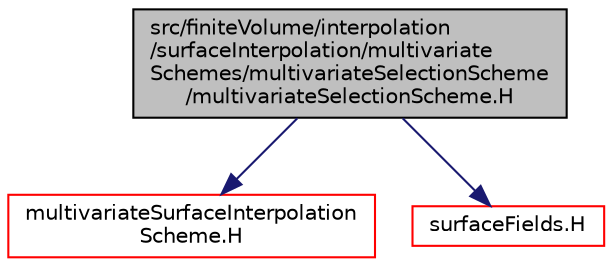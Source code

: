 digraph "src/finiteVolume/interpolation/surfaceInterpolation/multivariateSchemes/multivariateSelectionScheme/multivariateSelectionScheme.H"
{
  bgcolor="transparent";
  edge [fontname="Helvetica",fontsize="10",labelfontname="Helvetica",labelfontsize="10"];
  node [fontname="Helvetica",fontsize="10",shape=record];
  Node0 [label="src/finiteVolume/interpolation\l/surfaceInterpolation/multivariate\lSchemes/multivariateSelectionScheme\l/multivariateSelectionScheme.H",height=0.2,width=0.4,color="black", fillcolor="grey75", style="filled", fontcolor="black"];
  Node0 -> Node1 [color="midnightblue",fontsize="10",style="solid",fontname="Helvetica"];
  Node1 [label="multivariateSurfaceInterpolation\lScheme.H",height=0.2,width=0.4,color="red",URL="$a04271.html"];
  Node0 -> Node98 [color="midnightblue",fontsize="10",style="solid",fontname="Helvetica"];
  Node98 [label="surfaceFields.H",height=0.2,width=0.4,color="red",URL="$a02897.html",tooltip="Foam::surfaceFields. "];
}

